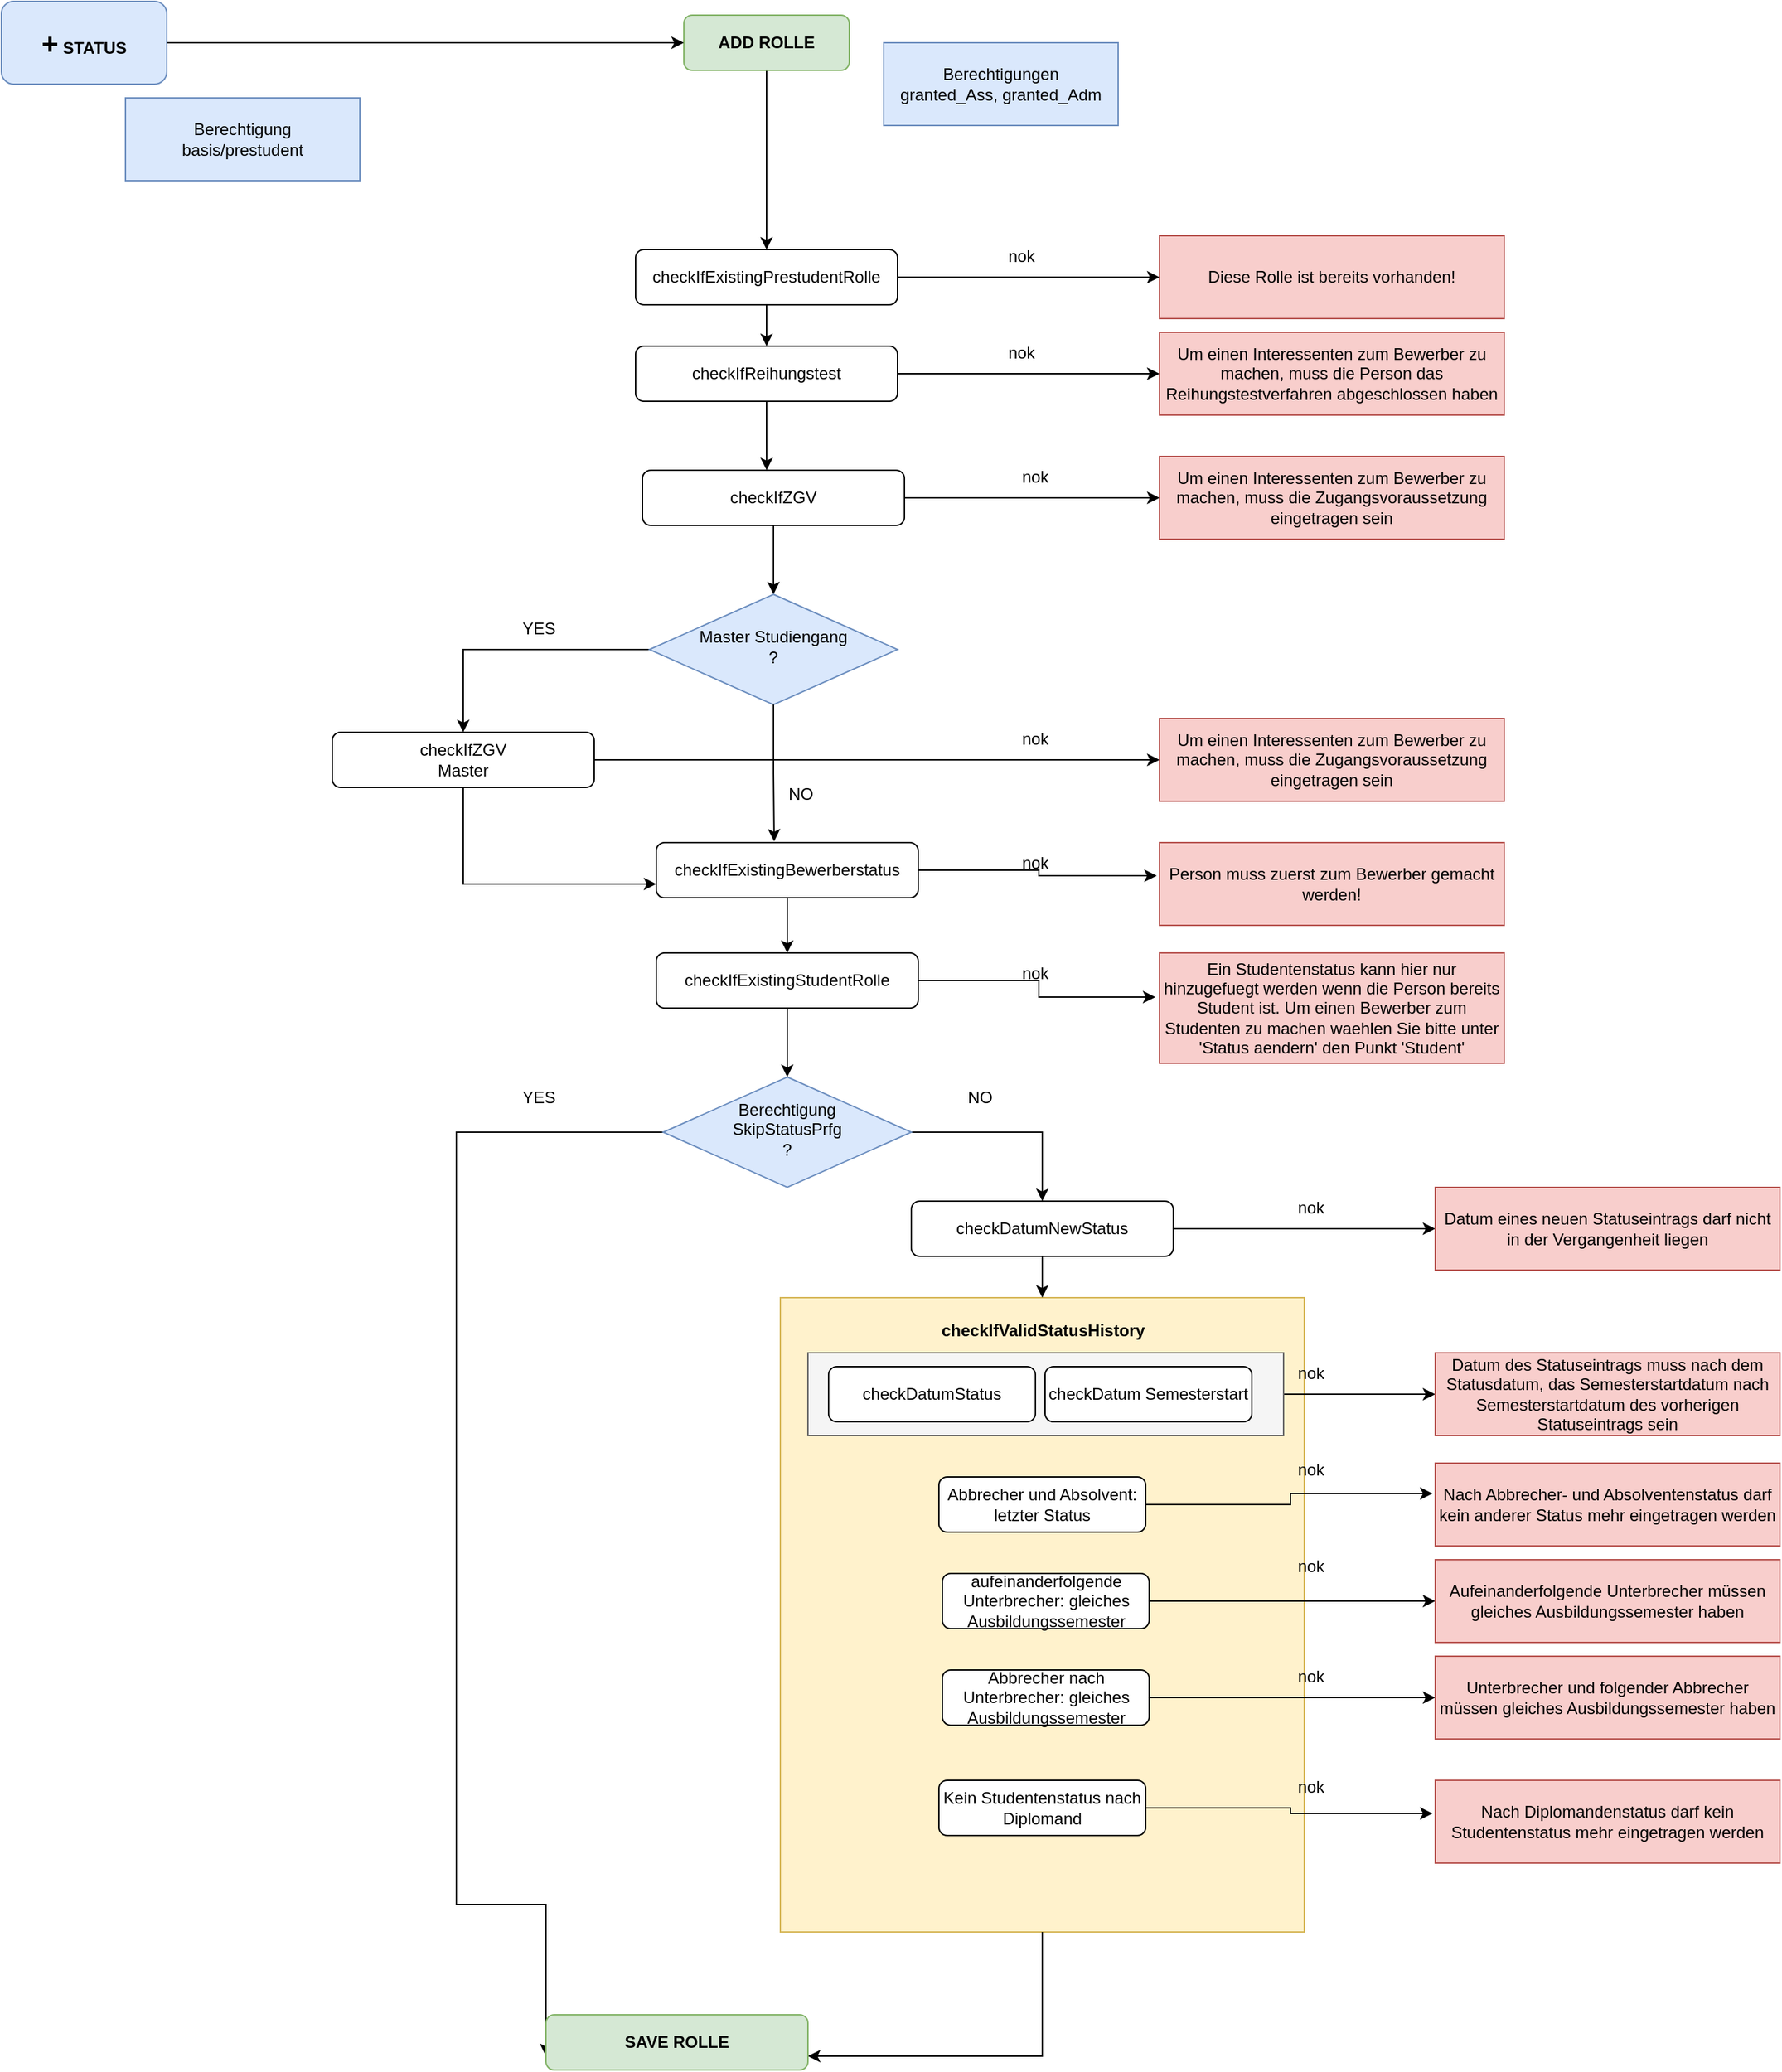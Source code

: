<mxfile version="24.0.2" type="github">
  <diagram id="C5RBs43oDa-KdzZeNtuy" name="Page-1">
    <mxGraphModel dx="2191" dy="2084" grid="1" gridSize="10" guides="1" tooltips="1" connect="1" arrows="1" fold="1" page="1" pageScale="1" pageWidth="827" pageHeight="1169" math="0" shadow="0">
      <root>
        <mxCell id="WIyWlLk6GJQsqaUBKTNV-0" />
        <mxCell id="WIyWlLk6GJQsqaUBKTNV-1" parent="WIyWlLk6GJQsqaUBKTNV-0" />
        <mxCell id="WgASScShHNSzTHXfoos--40" style="edgeStyle=orthogonalEdgeStyle;rounded=0;orthogonalLoop=1;jettySize=auto;html=1;exitX=0.5;exitY=1;exitDx=0;exitDy=0;" edge="1" parent="WIyWlLk6GJQsqaUBKTNV-1" source="-ehW3rLhOxkiwHF0LanA-50">
          <mxGeometry relative="1" as="geometry">
            <mxPoint x="675" y="1300" as="targetPoint" />
          </mxGeometry>
        </mxCell>
        <mxCell id="-ehW3rLhOxkiwHF0LanA-50" value="" style="rounded=0;whiteSpace=wrap;html=1;fillColor=#fff2cc;strokeColor=#d6b656;" parent="WIyWlLk6GJQsqaUBKTNV-1" vertex="1">
          <mxGeometry x="485" y="840" width="380" height="460" as="geometry" />
        </mxCell>
        <mxCell id="WgASScShHNSzTHXfoos--30" style="edgeStyle=orthogonalEdgeStyle;rounded=0;orthogonalLoop=1;jettySize=auto;html=1;exitX=1;exitY=0.5;exitDx=0;exitDy=0;entryX=0;entryY=0.5;entryDx=0;entryDy=0;" edge="1" parent="WIyWlLk6GJQsqaUBKTNV-1" source="WgASScShHNSzTHXfoos--25" target="WgASScShHNSzTHXfoos--27">
          <mxGeometry relative="1" as="geometry" />
        </mxCell>
        <mxCell id="WgASScShHNSzTHXfoos--25" value="" style="rounded=0;whiteSpace=wrap;html=1;fillStyle=auto;fillColor=#f5f5f5;strokeColor=#666666;fontColor=#333333;" vertex="1" parent="WIyWlLk6GJQsqaUBKTNV-1">
          <mxGeometry x="505" y="880" width="345" height="60" as="geometry" />
        </mxCell>
        <mxCell id="-ehW3rLhOxkiwHF0LanA-62" style="edgeStyle=orthogonalEdgeStyle;rounded=0;orthogonalLoop=1;jettySize=auto;html=1;entryX=1;entryY=0.75;entryDx=0;entryDy=0;" parent="WIyWlLk6GJQsqaUBKTNV-1" source="-ehW3rLhOxkiwHF0LanA-50" target="-ehW3rLhOxkiwHF0LanA-18" edge="1">
          <mxGeometry relative="1" as="geometry" />
        </mxCell>
        <mxCell id="WgASScShHNSzTHXfoos--46" style="edgeStyle=orthogonalEdgeStyle;rounded=0;orthogonalLoop=1;jettySize=auto;html=1;entryX=0.5;entryY=0;entryDx=0;entryDy=0;" edge="1" parent="WIyWlLk6GJQsqaUBKTNV-1" source="WIyWlLk6GJQsqaUBKTNV-3" target="-ehW3rLhOxkiwHF0LanA-3">
          <mxGeometry relative="1" as="geometry" />
        </mxCell>
        <mxCell id="WIyWlLk6GJQsqaUBKTNV-3" value="ADD ROLLE" style="rounded=1;whiteSpace=wrap;html=1;fontSize=12;glass=0;strokeWidth=1;shadow=0;fillColor=#d5e8d4;strokeColor=#82b366;fontStyle=1" parent="WIyWlLk6GJQsqaUBKTNV-1" vertex="1">
          <mxGeometry x="415" y="-90" width="120" height="40" as="geometry" />
        </mxCell>
        <mxCell id="-ehW3rLhOxkiwHF0LanA-60" style="edgeStyle=orthogonalEdgeStyle;rounded=0;orthogonalLoop=1;jettySize=auto;html=1;exitX=1;exitY=0.5;exitDx=0;exitDy=0;" parent="WIyWlLk6GJQsqaUBKTNV-1" source="WIyWlLk6GJQsqaUBKTNV-10" target="-ehW3rLhOxkiwHF0LanA-15" edge="1">
          <mxGeometry relative="1" as="geometry" />
        </mxCell>
        <mxCell id="-ehW3rLhOxkiwHF0LanA-64" style="edgeStyle=orthogonalEdgeStyle;rounded=0;orthogonalLoop=1;jettySize=auto;html=1;exitX=0;exitY=0.5;exitDx=0;exitDy=0;entryX=0;entryY=0.75;entryDx=0;entryDy=0;" parent="WIyWlLk6GJQsqaUBKTNV-1" source="WIyWlLk6GJQsqaUBKTNV-10" target="-ehW3rLhOxkiwHF0LanA-18" edge="1">
          <mxGeometry relative="1" as="geometry">
            <Array as="points">
              <mxPoint x="250" y="720" />
              <mxPoint x="250" y="1280" />
            </Array>
          </mxGeometry>
        </mxCell>
        <mxCell id="WIyWlLk6GJQsqaUBKTNV-10" value="&lt;div&gt;Berechtigung&lt;/div&gt;&lt;div&gt;SkipStatusPrfg&lt;br&gt;&lt;/div&gt;&lt;div&gt;?&lt;br&gt;&lt;/div&gt;" style="rhombus;whiteSpace=wrap;html=1;shadow=0;fontFamily=Helvetica;fontSize=12;align=center;strokeWidth=1;spacing=6;spacingTop=-4;fillColor=#dae8fc;strokeColor=#6c8ebf;" parent="WIyWlLk6GJQsqaUBKTNV-1" vertex="1">
          <mxGeometry x="400" y="680" width="180" height="80" as="geometry" />
        </mxCell>
        <mxCell id="-ehW3rLhOxkiwHF0LanA-2" value="&lt;div&gt;Berechtigungen&lt;/div&gt;&lt;div&gt;granted_Ass, granted_Adm&lt;br&gt; &lt;/div&gt;" style="rounded=0;whiteSpace=wrap;html=1;fillColor=#dae8fc;strokeColor=#6c8ebf;" parent="WIyWlLk6GJQsqaUBKTNV-1" vertex="1">
          <mxGeometry x="560" y="-70" width="170" height="60" as="geometry" />
        </mxCell>
        <mxCell id="-ehW3rLhOxkiwHF0LanA-38" style="edgeStyle=orthogonalEdgeStyle;rounded=0;orthogonalLoop=1;jettySize=auto;html=1;entryX=0.5;entryY=0;entryDx=0;entryDy=0;" parent="WIyWlLk6GJQsqaUBKTNV-1" source="-ehW3rLhOxkiwHF0LanA-3" target="-ehW3rLhOxkiwHF0LanA-6" edge="1">
          <mxGeometry relative="1" as="geometry" />
        </mxCell>
        <mxCell id="WgASScShHNSzTHXfoos--16" style="edgeStyle=orthogonalEdgeStyle;rounded=0;orthogonalLoop=1;jettySize=auto;html=1;exitX=1;exitY=0.5;exitDx=0;exitDy=0;entryX=0;entryY=0.5;entryDx=0;entryDy=0;" edge="1" parent="WIyWlLk6GJQsqaUBKTNV-1" source="-ehW3rLhOxkiwHF0LanA-3" target="WgASScShHNSzTHXfoos--14">
          <mxGeometry relative="1" as="geometry" />
        </mxCell>
        <mxCell id="-ehW3rLhOxkiwHF0LanA-3" value="&lt;div&gt;checkIfExistingPrestudentRolle&lt;/div&gt;" style="rounded=1;whiteSpace=wrap;html=1;fontSize=12;glass=0;strokeWidth=1;shadow=0;" parent="WIyWlLk6GJQsqaUBKTNV-1" vertex="1">
          <mxGeometry x="380" y="80" width="190" height="40" as="geometry" />
        </mxCell>
        <mxCell id="WgASScShHNSzTHXfoos--13" style="edgeStyle=orthogonalEdgeStyle;rounded=0;orthogonalLoop=1;jettySize=auto;html=1;exitX=1;exitY=0.5;exitDx=0;exitDy=0;" edge="1" parent="WIyWlLk6GJQsqaUBKTNV-1" source="-ehW3rLhOxkiwHF0LanA-6" target="WgASScShHNSzTHXfoos--11">
          <mxGeometry relative="1" as="geometry" />
        </mxCell>
        <mxCell id="-ehW3rLhOxkiwHF0LanA-6" value="&lt;div&gt;checkIfReihungstest&lt;/div&gt;" style="rounded=1;whiteSpace=wrap;html=1;fontSize=12;glass=0;strokeWidth=1;shadow=0;" parent="WIyWlLk6GJQsqaUBKTNV-1" vertex="1">
          <mxGeometry x="380" y="150" width="190" height="40" as="geometry" />
        </mxCell>
        <mxCell id="-ehW3rLhOxkiwHF0LanA-40" style="edgeStyle=orthogonalEdgeStyle;rounded=0;orthogonalLoop=1;jettySize=auto;html=1;entryX=0.5;entryY=0;entryDx=0;entryDy=0;" parent="WIyWlLk6GJQsqaUBKTNV-1" source="-ehW3rLhOxkiwHF0LanA-7" target="-ehW3rLhOxkiwHF0LanA-19" edge="1">
          <mxGeometry relative="1" as="geometry" />
        </mxCell>
        <mxCell id="WgASScShHNSzTHXfoos--5" style="edgeStyle=orthogonalEdgeStyle;rounded=0;orthogonalLoop=1;jettySize=auto;html=1;exitX=1;exitY=0.5;exitDx=0;exitDy=0;" edge="1" parent="WIyWlLk6GJQsqaUBKTNV-1" source="-ehW3rLhOxkiwHF0LanA-7" target="WgASScShHNSzTHXfoos--4">
          <mxGeometry relative="1" as="geometry" />
        </mxCell>
        <mxCell id="-ehW3rLhOxkiwHF0LanA-7" value="&lt;div&gt;checkIfZGV&lt;/div&gt;" style="rounded=1;whiteSpace=wrap;html=1;fontSize=12;glass=0;strokeWidth=1;shadow=0;" parent="WIyWlLk6GJQsqaUBKTNV-1" vertex="1">
          <mxGeometry x="385" y="240" width="190" height="40" as="geometry" />
        </mxCell>
        <mxCell id="-ehW3rLhOxkiwHF0LanA-31" style="edgeStyle=orthogonalEdgeStyle;rounded=0;orthogonalLoop=1;jettySize=auto;html=1;exitX=0.5;exitY=1;exitDx=0;exitDy=0;entryX=0;entryY=0.75;entryDx=0;entryDy=0;" parent="WIyWlLk6GJQsqaUBKTNV-1" source="-ehW3rLhOxkiwHF0LanA-9" target="-ehW3rLhOxkiwHF0LanA-10" edge="1">
          <mxGeometry relative="1" as="geometry" />
        </mxCell>
        <mxCell id="WgASScShHNSzTHXfoos--7" style="edgeStyle=orthogonalEdgeStyle;rounded=0;orthogonalLoop=1;jettySize=auto;html=1;" edge="1" parent="WIyWlLk6GJQsqaUBKTNV-1" source="-ehW3rLhOxkiwHF0LanA-9" target="WgASScShHNSzTHXfoos--6">
          <mxGeometry relative="1" as="geometry" />
        </mxCell>
        <mxCell id="-ehW3rLhOxkiwHF0LanA-9" value="&lt;div&gt;checkIfZGV&lt;/div&gt;Master" style="rounded=1;whiteSpace=wrap;html=1;fontSize=12;glass=0;strokeWidth=1;shadow=0;" parent="WIyWlLk6GJQsqaUBKTNV-1" vertex="1">
          <mxGeometry x="160" y="430" width="190" height="40" as="geometry" />
        </mxCell>
        <mxCell id="-ehW3rLhOxkiwHF0LanA-32" style="edgeStyle=orthogonalEdgeStyle;rounded=0;orthogonalLoop=1;jettySize=auto;html=1;entryX=0.5;entryY=0;entryDx=0;entryDy=0;" parent="WIyWlLk6GJQsqaUBKTNV-1" source="-ehW3rLhOxkiwHF0LanA-10" target="-ehW3rLhOxkiwHF0LanA-11" edge="1">
          <mxGeometry relative="1" as="geometry" />
        </mxCell>
        <mxCell id="-ehW3rLhOxkiwHF0LanA-10" value="&lt;div&gt;checkIfExistingBewerberstatus&lt;/div&gt;" style="rounded=1;whiteSpace=wrap;html=1;fontSize=12;glass=0;strokeWidth=1;shadow=0;" parent="WIyWlLk6GJQsqaUBKTNV-1" vertex="1">
          <mxGeometry x="395" y="510" width="190" height="40" as="geometry" />
        </mxCell>
        <mxCell id="-ehW3rLhOxkiwHF0LanA-33" value="" style="edgeStyle=orthogonalEdgeStyle;rounded=0;orthogonalLoop=1;jettySize=auto;html=1;" parent="WIyWlLk6GJQsqaUBKTNV-1" source="-ehW3rLhOxkiwHF0LanA-11" target="WIyWlLk6GJQsqaUBKTNV-10" edge="1">
          <mxGeometry relative="1" as="geometry" />
        </mxCell>
        <mxCell id="-ehW3rLhOxkiwHF0LanA-11" value="&lt;div&gt;checkIfExistingStudentRolle&lt;/div&gt;" style="rounded=1;whiteSpace=wrap;html=1;fontSize=12;glass=0;strokeWidth=1;shadow=0;" parent="WIyWlLk6GJQsqaUBKTNV-1" vertex="1">
          <mxGeometry x="395" y="590" width="190" height="40" as="geometry" />
        </mxCell>
        <mxCell id="-ehW3rLhOxkiwHF0LanA-14" value="NO" style="text;html=1;align=center;verticalAlign=middle;whiteSpace=wrap;rounded=0;" parent="WIyWlLk6GJQsqaUBKTNV-1" vertex="1">
          <mxGeometry x="600" y="680" width="60" height="30" as="geometry" />
        </mxCell>
        <mxCell id="-ehW3rLhOxkiwHF0LanA-18" value="SAVE ROLLE" style="rounded=1;whiteSpace=wrap;html=1;fontSize=12;glass=0;strokeWidth=1;shadow=0;fillColor=#d5e8d4;strokeColor=#82b366;fontStyle=1" parent="WIyWlLk6GJQsqaUBKTNV-1" vertex="1">
          <mxGeometry x="315" y="1360" width="190" height="40" as="geometry" />
        </mxCell>
        <mxCell id="-ehW3rLhOxkiwHF0LanA-42" style="edgeStyle=orthogonalEdgeStyle;rounded=0;orthogonalLoop=1;jettySize=auto;html=1;" parent="WIyWlLk6GJQsqaUBKTNV-1" source="-ehW3rLhOxkiwHF0LanA-19" target="-ehW3rLhOxkiwHF0LanA-9" edge="1">
          <mxGeometry relative="1" as="geometry" />
        </mxCell>
        <mxCell id="-ehW3rLhOxkiwHF0LanA-19" value="&lt;div&gt;Master Studiengang&lt;/div&gt;&lt;div&gt;?&lt;/div&gt;" style="rhombus;whiteSpace=wrap;html=1;shadow=0;fontFamily=Helvetica;fontSize=12;align=center;strokeWidth=1;spacing=6;spacingTop=-4;fillColor=#dae8fc;strokeColor=#6c8ebf;" parent="WIyWlLk6GJQsqaUBKTNV-1" vertex="1">
          <mxGeometry x="390" y="330" width="180" height="80" as="geometry" />
        </mxCell>
        <mxCell id="-ehW3rLhOxkiwHF0LanA-21" style="edgeStyle=orthogonalEdgeStyle;rounded=0;orthogonalLoop=1;jettySize=auto;html=1;exitX=0.5;exitY=1;exitDx=0;exitDy=0;entryX=0.45;entryY=-0.021;entryDx=0;entryDy=0;entryPerimeter=0;" parent="WIyWlLk6GJQsqaUBKTNV-1" source="-ehW3rLhOxkiwHF0LanA-19" target="-ehW3rLhOxkiwHF0LanA-10" edge="1">
          <mxGeometry relative="1" as="geometry" />
        </mxCell>
        <mxCell id="-ehW3rLhOxkiwHF0LanA-22" value="NO" style="text;html=1;align=center;verticalAlign=middle;whiteSpace=wrap;rounded=0;" parent="WIyWlLk6GJQsqaUBKTNV-1" vertex="1">
          <mxGeometry x="470" y="460" width="60" height="30" as="geometry" />
        </mxCell>
        <mxCell id="-ehW3rLhOxkiwHF0LanA-23" value="YES" style="text;html=1;align=center;verticalAlign=middle;whiteSpace=wrap;rounded=0;" parent="WIyWlLk6GJQsqaUBKTNV-1" vertex="1">
          <mxGeometry x="280" y="340" width="60" height="30" as="geometry" />
        </mxCell>
        <mxCell id="-ehW3rLhOxkiwHF0LanA-39" style="edgeStyle=orthogonalEdgeStyle;rounded=0;orthogonalLoop=1;jettySize=auto;html=1;entryX=0.474;entryY=0;entryDx=0;entryDy=0;entryPerimeter=0;" parent="WIyWlLk6GJQsqaUBKTNV-1" source="-ehW3rLhOxkiwHF0LanA-6" target="-ehW3rLhOxkiwHF0LanA-7" edge="1">
          <mxGeometry relative="1" as="geometry" />
        </mxCell>
        <mxCell id="-ehW3rLhOxkiwHF0LanA-44" value="&lt;div&gt;checkDatumStatus&lt;/div&gt;" style="rounded=1;whiteSpace=wrap;html=1;fontSize=12;glass=0;strokeWidth=1;shadow=0;" parent="WIyWlLk6GJQsqaUBKTNV-1" vertex="1">
          <mxGeometry x="520" y="890" width="150" height="40" as="geometry" />
        </mxCell>
        <mxCell id="-ehW3rLhOxkiwHF0LanA-45" value="&lt;div&gt;checkDatum Semesterstart&lt;br&gt;&lt;/div&gt;" style="rounded=1;whiteSpace=wrap;html=1;fontSize=12;glass=0;strokeWidth=1;shadow=0;" parent="WIyWlLk6GJQsqaUBKTNV-1" vertex="1">
          <mxGeometry x="677" y="890" width="150" height="40" as="geometry" />
        </mxCell>
        <mxCell id="-ehW3rLhOxkiwHF0LanA-46" value="&lt;div&gt;Abbrecher und Absolvent:&lt;/div&gt;&lt;div&gt;letzter Status&lt;br&gt;&lt;/div&gt;" style="rounded=1;whiteSpace=wrap;html=1;fontSize=12;glass=0;strokeWidth=1;shadow=0;" parent="WIyWlLk6GJQsqaUBKTNV-1" vertex="1">
          <mxGeometry x="600" y="970" width="150" height="40" as="geometry" />
        </mxCell>
        <mxCell id="WgASScShHNSzTHXfoos--37" style="edgeStyle=orthogonalEdgeStyle;rounded=0;orthogonalLoop=1;jettySize=auto;html=1;entryX=0;entryY=0.5;entryDx=0;entryDy=0;" edge="1" parent="WIyWlLk6GJQsqaUBKTNV-1" source="-ehW3rLhOxkiwHF0LanA-47" target="WgASScShHNSzTHXfoos--35">
          <mxGeometry relative="1" as="geometry" />
        </mxCell>
        <mxCell id="-ehW3rLhOxkiwHF0LanA-47" value="aufeinanderfolgende Unterbrecher: gleiches Ausbildungssemester" style="rounded=1;whiteSpace=wrap;html=1;fontSize=12;glass=0;strokeWidth=1;shadow=0;" parent="WIyWlLk6GJQsqaUBKTNV-1" vertex="1">
          <mxGeometry x="602.5" y="1040" width="150" height="40" as="geometry" />
        </mxCell>
        <mxCell id="-ehW3rLhOxkiwHF0LanA-48" value="Kein Studentenstatus nach Diplomand" style="rounded=1;whiteSpace=wrap;html=1;fontSize=12;glass=0;strokeWidth=1;shadow=0;" parent="WIyWlLk6GJQsqaUBKTNV-1" vertex="1">
          <mxGeometry x="600" y="1190" width="150" height="40" as="geometry" />
        </mxCell>
        <mxCell id="WgASScShHNSzTHXfoos--41" style="edgeStyle=orthogonalEdgeStyle;rounded=0;orthogonalLoop=1;jettySize=auto;html=1;entryX=0;entryY=0.5;entryDx=0;entryDy=0;" edge="1" parent="WIyWlLk6GJQsqaUBKTNV-1" source="-ehW3rLhOxkiwHF0LanA-49" target="WgASScShHNSzTHXfoos--39">
          <mxGeometry relative="1" as="geometry" />
        </mxCell>
        <mxCell id="-ehW3rLhOxkiwHF0LanA-49" value="Abbrecher nach Unterbrecher: gleiches Ausbildungssemester" style="rounded=1;whiteSpace=wrap;html=1;fontSize=12;glass=0;strokeWidth=1;shadow=0;" parent="WIyWlLk6GJQsqaUBKTNV-1" vertex="1">
          <mxGeometry x="602.5" y="1110" width="150" height="40" as="geometry" />
        </mxCell>
        <mxCell id="-ehW3rLhOxkiwHF0LanA-53" value="YES" style="text;html=1;align=center;verticalAlign=middle;whiteSpace=wrap;rounded=0;" parent="WIyWlLk6GJQsqaUBKTNV-1" vertex="1">
          <mxGeometry x="280" y="680" width="60" height="30" as="geometry" />
        </mxCell>
        <mxCell id="-ehW3rLhOxkiwHF0LanA-61" style="edgeStyle=orthogonalEdgeStyle;rounded=0;orthogonalLoop=1;jettySize=auto;html=1;entryX=0.5;entryY=0;entryDx=0;entryDy=0;" parent="WIyWlLk6GJQsqaUBKTNV-1" source="-ehW3rLhOxkiwHF0LanA-15" target="-ehW3rLhOxkiwHF0LanA-50" edge="1">
          <mxGeometry relative="1" as="geometry" />
        </mxCell>
        <mxCell id="WgASScShHNSzTHXfoos--3" style="edgeStyle=orthogonalEdgeStyle;rounded=0;orthogonalLoop=1;jettySize=auto;html=1;exitX=1;exitY=0.5;exitDx=0;exitDy=0;" edge="1" parent="WIyWlLk6GJQsqaUBKTNV-1" source="-ehW3rLhOxkiwHF0LanA-15" target="WgASScShHNSzTHXfoos--2">
          <mxGeometry relative="1" as="geometry" />
        </mxCell>
        <mxCell id="-ehW3rLhOxkiwHF0LanA-15" value="&lt;div&gt;checkDatumNewStatus&lt;/div&gt;" style="rounded=1;whiteSpace=wrap;html=1;fontSize=12;glass=0;strokeWidth=1;shadow=0;" parent="WIyWlLk6GJQsqaUBKTNV-1" vertex="1">
          <mxGeometry x="580" y="770" width="190" height="40" as="geometry" />
        </mxCell>
        <mxCell id="WgASScShHNSzTHXfoos--2" value="Datum eines neuen Statuseintrags darf nicht in der Vergangenheit liegen" style="rounded=0;whiteSpace=wrap;html=1;fillColor=#f8cecc;strokeColor=#b85450;" vertex="1" parent="WIyWlLk6GJQsqaUBKTNV-1">
          <mxGeometry x="960" y="760" width="250" height="60" as="geometry" />
        </mxCell>
        <mxCell id="WgASScShHNSzTHXfoos--4" value="Um einen Interessenten zum Bewerber zu machen, muss die Zugangsvoraussetzung eingetragen sein" style="rounded=0;whiteSpace=wrap;html=1;fillColor=#f8cecc;strokeColor=#b85450;" vertex="1" parent="WIyWlLk6GJQsqaUBKTNV-1">
          <mxGeometry x="760" y="230" width="250" height="60" as="geometry" />
        </mxCell>
        <mxCell id="WgASScShHNSzTHXfoos--6" value="Um einen Interessenten zum Bewerber zu machen, muss die Zugangsvoraussetzung eingetragen sein" style="rounded=0;whiteSpace=wrap;html=1;fillColor=#f8cecc;strokeColor=#b85450;" vertex="1" parent="WIyWlLk6GJQsqaUBKTNV-1">
          <mxGeometry x="760" y="420" width="250" height="60" as="geometry" />
        </mxCell>
        <mxCell id="WgASScShHNSzTHXfoos--8" value="nok" style="text;html=1;align=center;verticalAlign=middle;whiteSpace=wrap;rounded=0;" vertex="1" parent="WIyWlLk6GJQsqaUBKTNV-1">
          <mxGeometry x="640" y="230" width="60" height="30" as="geometry" />
        </mxCell>
        <mxCell id="WgASScShHNSzTHXfoos--9" value="nok" style="text;html=1;align=center;verticalAlign=middle;whiteSpace=wrap;rounded=0;" vertex="1" parent="WIyWlLk6GJQsqaUBKTNV-1">
          <mxGeometry x="640" y="420" width="60" height="30" as="geometry" />
        </mxCell>
        <mxCell id="WgASScShHNSzTHXfoos--10" value="nok" style="text;html=1;align=center;verticalAlign=middle;whiteSpace=wrap;rounded=0;" vertex="1" parent="WIyWlLk6GJQsqaUBKTNV-1">
          <mxGeometry x="840" y="760" width="60" height="30" as="geometry" />
        </mxCell>
        <mxCell id="WgASScShHNSzTHXfoos--11" value="Um einen Interessenten zum Bewerber zu machen, muss die Person das Reihungstestverfahren abgeschlossen haben" style="rounded=0;whiteSpace=wrap;html=1;fillColor=#f8cecc;strokeColor=#b85450;" vertex="1" parent="WIyWlLk6GJQsqaUBKTNV-1">
          <mxGeometry x="760" y="140" width="250" height="60" as="geometry" />
        </mxCell>
        <mxCell id="WgASScShHNSzTHXfoos--12" value="nok" style="text;html=1;align=center;verticalAlign=middle;whiteSpace=wrap;rounded=0;" vertex="1" parent="WIyWlLk6GJQsqaUBKTNV-1">
          <mxGeometry x="630" y="140" width="60" height="30" as="geometry" />
        </mxCell>
        <mxCell id="WgASScShHNSzTHXfoos--14" value="Diese Rolle ist bereits vorhanden!" style="rounded=0;whiteSpace=wrap;html=1;fillColor=#f8cecc;strokeColor=#b85450;" vertex="1" parent="WIyWlLk6GJQsqaUBKTNV-1">
          <mxGeometry x="760" y="70" width="250" height="60" as="geometry" />
        </mxCell>
        <mxCell id="WgASScShHNSzTHXfoos--15" value="nok" style="text;html=1;align=center;verticalAlign=middle;whiteSpace=wrap;rounded=0;" vertex="1" parent="WIyWlLk6GJQsqaUBKTNV-1">
          <mxGeometry x="630" y="70" width="60" height="30" as="geometry" />
        </mxCell>
        <mxCell id="WgASScShHNSzTHXfoos--17" value="Person muss zuerst zum Bewerber gemacht werden!" style="rounded=0;whiteSpace=wrap;html=1;fillColor=#f8cecc;strokeColor=#b85450;" vertex="1" parent="WIyWlLk6GJQsqaUBKTNV-1">
          <mxGeometry x="760" y="510" width="250" height="60" as="geometry" />
        </mxCell>
        <mxCell id="WgASScShHNSzTHXfoos--18" value="nok" style="text;html=1;align=center;verticalAlign=middle;whiteSpace=wrap;rounded=0;" vertex="1" parent="WIyWlLk6GJQsqaUBKTNV-1">
          <mxGeometry x="640" y="510" width="60" height="30" as="geometry" />
        </mxCell>
        <mxCell id="WgASScShHNSzTHXfoos--19" style="edgeStyle=orthogonalEdgeStyle;rounded=0;orthogonalLoop=1;jettySize=auto;html=1;entryX=-0.008;entryY=0.4;entryDx=0;entryDy=0;entryPerimeter=0;" edge="1" parent="WIyWlLk6GJQsqaUBKTNV-1" source="-ehW3rLhOxkiwHF0LanA-10" target="WgASScShHNSzTHXfoos--17">
          <mxGeometry relative="1" as="geometry" />
        </mxCell>
        <mxCell id="WgASScShHNSzTHXfoos--20" value="Ein Studentenstatus kann hier nur hinzugefuegt werden wenn die Person bereits Student ist. Um einen Bewerber zum Studenten zu machen waehlen Sie bitte unter &#39;Status aendern&#39; den Punkt &#39;Student&#39;" style="rounded=0;whiteSpace=wrap;html=1;fillColor=#f8cecc;strokeColor=#b85450;" vertex="1" parent="WIyWlLk6GJQsqaUBKTNV-1">
          <mxGeometry x="760" y="590" width="250" height="80" as="geometry" />
        </mxCell>
        <mxCell id="WgASScShHNSzTHXfoos--21" value="nok" style="text;html=1;align=center;verticalAlign=middle;whiteSpace=wrap;rounded=0;" vertex="1" parent="WIyWlLk6GJQsqaUBKTNV-1">
          <mxGeometry x="640" y="590" width="60" height="30" as="geometry" />
        </mxCell>
        <mxCell id="WgASScShHNSzTHXfoos--22" style="edgeStyle=orthogonalEdgeStyle;rounded=0;orthogonalLoop=1;jettySize=auto;html=1;exitX=1;exitY=0.5;exitDx=0;exitDy=0;entryX=-0.012;entryY=0.4;entryDx=0;entryDy=0;entryPerimeter=0;" edge="1" parent="WIyWlLk6GJQsqaUBKTNV-1" source="-ehW3rLhOxkiwHF0LanA-11" target="WgASScShHNSzTHXfoos--20">
          <mxGeometry relative="1" as="geometry" />
        </mxCell>
        <mxCell id="WgASScShHNSzTHXfoos--24" value="checkIfValidStatusHistory" style="text;whiteSpace=wrap;fontStyle=1" vertex="1" parent="WIyWlLk6GJQsqaUBKTNV-1">
          <mxGeometry x="600" y="850" width="170" height="40" as="geometry" />
        </mxCell>
        <mxCell id="WgASScShHNSzTHXfoos--27" value="Datum des Statuseintrags muss nach dem Statusdatum, das Semesterstartdatum nach Semesterstartdatum des vorherigen Statuseintrags sein" style="rounded=0;whiteSpace=wrap;html=1;fillColor=#f8cecc;strokeColor=#b85450;" vertex="1" parent="WIyWlLk6GJQsqaUBKTNV-1">
          <mxGeometry x="960" y="880" width="250" height="60" as="geometry" />
        </mxCell>
        <mxCell id="WgASScShHNSzTHXfoos--28" value="nok" style="text;html=1;align=center;verticalAlign=middle;whiteSpace=wrap;rounded=0;" vertex="1" parent="WIyWlLk6GJQsqaUBKTNV-1">
          <mxGeometry x="840" y="880" width="60" height="30" as="geometry" />
        </mxCell>
        <mxCell id="WgASScShHNSzTHXfoos--31" value="Nach Abbrecher- und Absolventenstatus darf kein anderer Status mehr eingetragen werden" style="rounded=0;whiteSpace=wrap;html=1;fillColor=#f8cecc;strokeColor=#b85450;" vertex="1" parent="WIyWlLk6GJQsqaUBKTNV-1">
          <mxGeometry x="960" y="960" width="250" height="60" as="geometry" />
        </mxCell>
        <mxCell id="WgASScShHNSzTHXfoos--33" value="nok" style="text;html=1;align=center;verticalAlign=middle;whiteSpace=wrap;rounded=0;" vertex="1" parent="WIyWlLk6GJQsqaUBKTNV-1">
          <mxGeometry x="840" y="950" width="60" height="30" as="geometry" />
        </mxCell>
        <mxCell id="WgASScShHNSzTHXfoos--34" style="edgeStyle=orthogonalEdgeStyle;rounded=0;orthogonalLoop=1;jettySize=auto;html=1;exitX=1;exitY=0.5;exitDx=0;exitDy=0;entryX=-0.008;entryY=0.367;entryDx=0;entryDy=0;entryPerimeter=0;" edge="1" parent="WIyWlLk6GJQsqaUBKTNV-1" source="-ehW3rLhOxkiwHF0LanA-46" target="WgASScShHNSzTHXfoos--31">
          <mxGeometry relative="1" as="geometry" />
        </mxCell>
        <mxCell id="WgASScShHNSzTHXfoos--35" value="Aufeinanderfolgende Unterbrecher müssen gleiches Ausbildungssemester haben" style="rounded=0;whiteSpace=wrap;html=1;fillColor=#f8cecc;strokeColor=#b85450;" vertex="1" parent="WIyWlLk6GJQsqaUBKTNV-1">
          <mxGeometry x="960" y="1030" width="250" height="60" as="geometry" />
        </mxCell>
        <mxCell id="WgASScShHNSzTHXfoos--38" value="nok" style="text;html=1;align=center;verticalAlign=middle;whiteSpace=wrap;rounded=0;" vertex="1" parent="WIyWlLk6GJQsqaUBKTNV-1">
          <mxGeometry x="840" y="1020" width="60" height="30" as="geometry" />
        </mxCell>
        <mxCell id="WgASScShHNSzTHXfoos--39" value="Unterbrecher und folgender Abbrecher müssen gleiches Ausbildungssemester haben" style="rounded=0;whiteSpace=wrap;html=1;fillColor=#f8cecc;strokeColor=#b85450;" vertex="1" parent="WIyWlLk6GJQsqaUBKTNV-1">
          <mxGeometry x="960" y="1100" width="250" height="60" as="geometry" />
        </mxCell>
        <mxCell id="WgASScShHNSzTHXfoos--42" value="nok" style="text;html=1;align=center;verticalAlign=middle;whiteSpace=wrap;rounded=0;" vertex="1" parent="WIyWlLk6GJQsqaUBKTNV-1">
          <mxGeometry x="840" y="1100" width="60" height="30" as="geometry" />
        </mxCell>
        <mxCell id="WgASScShHNSzTHXfoos--43" value="Nach Diplomandenstatus darf kein Studentenstatus mehr eingetragen werden" style="rounded=0;whiteSpace=wrap;html=1;fillColor=#f8cecc;strokeColor=#b85450;" vertex="1" parent="WIyWlLk6GJQsqaUBKTNV-1">
          <mxGeometry x="960" y="1190" width="250" height="60" as="geometry" />
        </mxCell>
        <mxCell id="WgASScShHNSzTHXfoos--44" style="edgeStyle=orthogonalEdgeStyle;rounded=0;orthogonalLoop=1;jettySize=auto;html=1;exitX=1;exitY=0.5;exitDx=0;exitDy=0;entryX=-0.008;entryY=0.4;entryDx=0;entryDy=0;entryPerimeter=0;" edge="1" parent="WIyWlLk6GJQsqaUBKTNV-1" source="-ehW3rLhOxkiwHF0LanA-48" target="WgASScShHNSzTHXfoos--43">
          <mxGeometry relative="1" as="geometry" />
        </mxCell>
        <mxCell id="WgASScShHNSzTHXfoos--45" value="nok" style="text;html=1;align=center;verticalAlign=middle;whiteSpace=wrap;rounded=0;" vertex="1" parent="WIyWlLk6GJQsqaUBKTNV-1">
          <mxGeometry x="840" y="1180" width="60" height="30" as="geometry" />
        </mxCell>
        <mxCell id="WgASScShHNSzTHXfoos--49" style="edgeStyle=orthogonalEdgeStyle;rounded=0;orthogonalLoop=1;jettySize=auto;html=1;exitX=1;exitY=0.5;exitDx=0;exitDy=0;entryX=0;entryY=0.5;entryDx=0;entryDy=0;" edge="1" parent="WIyWlLk6GJQsqaUBKTNV-1" source="WgASScShHNSzTHXfoos--47" target="WIyWlLk6GJQsqaUBKTNV-3">
          <mxGeometry relative="1" as="geometry" />
        </mxCell>
        <mxCell id="WgASScShHNSzTHXfoos--47" value="&lt;font style=&quot;font-size: 21px;&quot;&gt;+&lt;/font&gt; STATUS" style="rounded=1;whiteSpace=wrap;html=1;fillColor=#dae8fc;strokeColor=#6c8ebf;fontStyle=1" vertex="1" parent="WIyWlLk6GJQsqaUBKTNV-1">
          <mxGeometry x="-80" y="-100" width="120" height="60" as="geometry" />
        </mxCell>
        <mxCell id="WgASScShHNSzTHXfoos--50" value="&lt;div&gt;Berechtigung&lt;/div&gt;&lt;div&gt;basis/prestudent&lt;br&gt; &lt;/div&gt;" style="rounded=0;whiteSpace=wrap;html=1;fillColor=#dae8fc;strokeColor=#6c8ebf;" vertex="1" parent="WIyWlLk6GJQsqaUBKTNV-1">
          <mxGeometry x="10" y="-30" width="170" height="60" as="geometry" />
        </mxCell>
      </root>
    </mxGraphModel>
  </diagram>
</mxfile>
